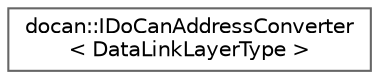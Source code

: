 digraph "Graphical Class Hierarchy"
{
 // LATEX_PDF_SIZE
  bgcolor="transparent";
  edge [fontname=Helvetica,fontsize=10,labelfontname=Helvetica,labelfontsize=10];
  node [fontname=Helvetica,fontsize=10,shape=box,height=0.2,width=0.4];
  rankdir="LR";
  Node0 [id="Node000000",label="docan::IDoCanAddressConverter\l\< DataLinkLayerType \>",height=0.2,width=0.4,color="grey40", fillcolor="white", style="filled",URL="$de/d5d/classdocan_1_1IDoCanAddressConverter.html",tooltip=" "];
}
